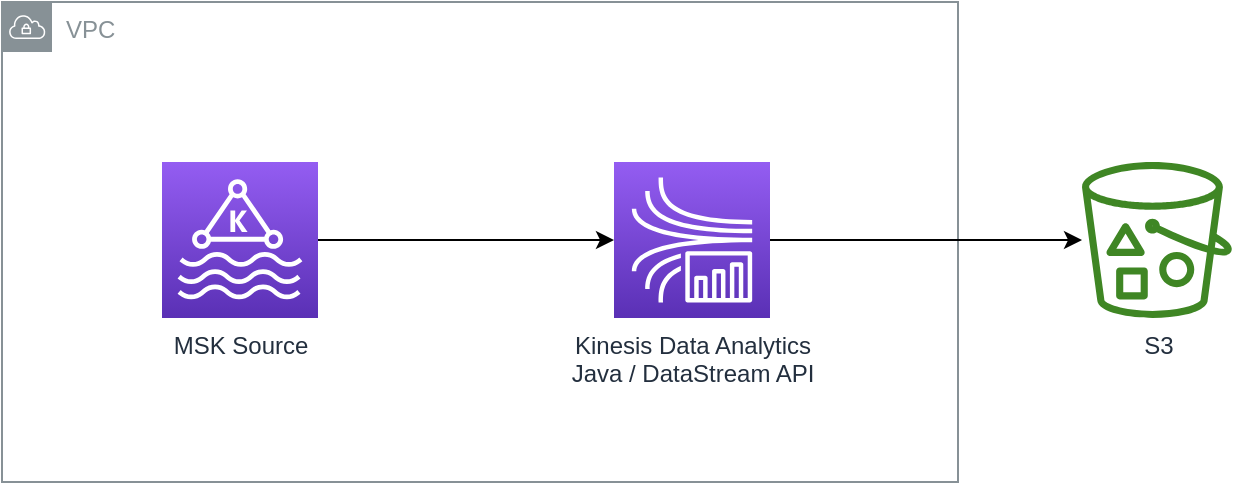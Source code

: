 <mxfile version="20.8.16" type="device"><diagram name="Page-1" id="TM7n4z-AZ3mUSUpbt4UK"><mxGraphModel dx="1026" dy="743" grid="0" gridSize="10" guides="1" tooltips="1" connect="1" arrows="1" fold="1" page="1" pageScale="1" pageWidth="850" pageHeight="1100" math="0" shadow="0"><root><mxCell id="0"/><mxCell id="1" parent="0"/><mxCell id="5bTRFqQEF1BuItB7qnC4-1" value="VPC" style="sketch=0;outlineConnect=0;gradientColor=none;html=1;whiteSpace=wrap;fontSize=12;fontStyle=0;shape=mxgraph.aws4.group;grIcon=mxgraph.aws4.group_vpc;strokeColor=#879196;fillColor=none;verticalAlign=top;align=left;spacingLeft=30;fontColor=#879196;dashed=0;" parent="1" vertex="1"><mxGeometry x="80" y="80" width="478" height="240" as="geometry"/></mxCell><mxCell id="5bTRFqQEF1BuItB7qnC4-6" style="edgeStyle=orthogonalEdgeStyle;rounded=0;orthogonalLoop=1;jettySize=auto;html=1;exitX=1;exitY=0.5;exitDx=0;exitDy=0;exitPerimeter=0;" parent="1" source="5bTRFqQEF1BuItB7qnC4-2" target="5bTRFqQEF1BuItB7qnC4-4" edge="1"><mxGeometry relative="1" as="geometry"/></mxCell><mxCell id="5bTRFqQEF1BuItB7qnC4-2" value="Kinesis Data Analytics&lt;br&gt;Java / DataStream API" style="sketch=0;points=[[0,0,0],[0.25,0,0],[0.5,0,0],[0.75,0,0],[1,0,0],[0,1,0],[0.25,1,0],[0.5,1,0],[0.75,1,0],[1,1,0],[0,0.25,0],[0,0.5,0],[0,0.75,0],[1,0.25,0],[1,0.5,0],[1,0.75,0]];outlineConnect=0;fontColor=#232F3E;gradientColor=#945DF2;gradientDirection=north;fillColor=#5A30B5;strokeColor=#ffffff;dashed=0;verticalLabelPosition=bottom;verticalAlign=top;align=center;html=1;fontSize=12;fontStyle=0;aspect=fixed;shape=mxgraph.aws4.resourceIcon;resIcon=mxgraph.aws4.kinesis_data_analytics;" parent="1" vertex="1"><mxGeometry x="386" y="160" width="78" height="78" as="geometry"/></mxCell><mxCell id="5bTRFqQEF1BuItB7qnC4-5" style="edgeStyle=orthogonalEdgeStyle;rounded=0;orthogonalLoop=1;jettySize=auto;html=1;exitX=1;exitY=0.5;exitDx=0;exitDy=0;exitPerimeter=0;entryX=0;entryY=0.5;entryDx=0;entryDy=0;entryPerimeter=0;" parent="1" source="5bTRFqQEF1BuItB7qnC4-3" target="5bTRFqQEF1BuItB7qnC4-2" edge="1"><mxGeometry relative="1" as="geometry"/></mxCell><mxCell id="5bTRFqQEF1BuItB7qnC4-3" value="MSK Source" style="sketch=0;points=[[0,0,0],[0.25,0,0],[0.5,0,0],[0.75,0,0],[1,0,0],[0,1,0],[0.25,1,0],[0.5,1,0],[0.75,1,0],[1,1,0],[0,0.25,0],[0,0.5,0],[0,0.75,0],[1,0.25,0],[1,0.5,0],[1,0.75,0]];outlineConnect=0;fontColor=#232F3E;gradientColor=#945DF2;gradientDirection=north;fillColor=#5A30B5;strokeColor=#ffffff;dashed=0;verticalLabelPosition=bottom;verticalAlign=top;align=center;html=1;fontSize=12;fontStyle=0;aspect=fixed;shape=mxgraph.aws4.resourceIcon;resIcon=mxgraph.aws4.managed_streaming_for_kafka;" parent="1" vertex="1"><mxGeometry x="160" y="160" width="78" height="78" as="geometry"/></mxCell><mxCell id="5bTRFqQEF1BuItB7qnC4-4" value="S3" style="sketch=0;outlineConnect=0;fontColor=#232F3E;gradientColor=none;fillColor=#3F8624;strokeColor=none;dashed=0;verticalLabelPosition=bottom;verticalAlign=top;align=center;html=1;fontSize=12;fontStyle=0;aspect=fixed;pointerEvents=1;shape=mxgraph.aws4.bucket_with_objects;" parent="1" vertex="1"><mxGeometry x="620" y="160" width="75" height="78" as="geometry"/></mxCell></root></mxGraphModel></diagram></mxfile>